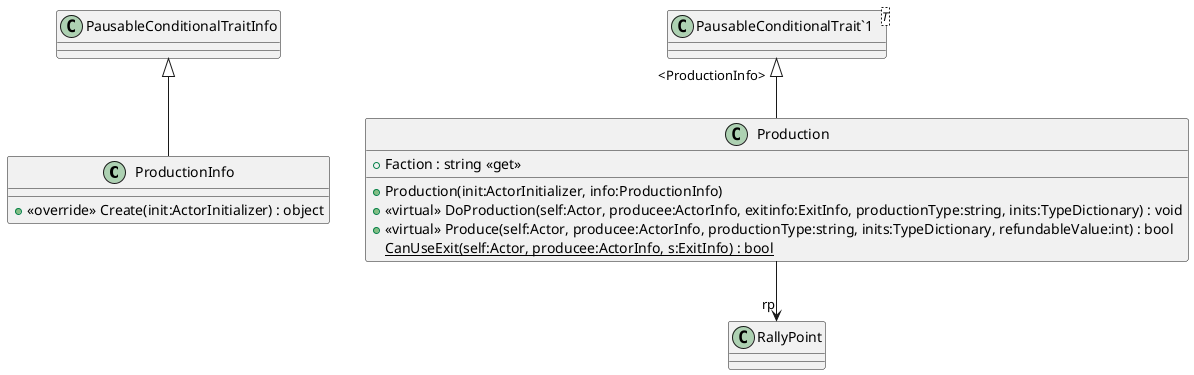 @startuml
class ProductionInfo {
    + <<override>> Create(init:ActorInitializer) : object
}
class Production {
    + Faction : string <<get>>
    + Production(init:ActorInitializer, info:ProductionInfo)
    + <<virtual>> DoProduction(self:Actor, producee:ActorInfo, exitinfo:ExitInfo, productionType:string, inits:TypeDictionary) : void
    + <<virtual>> Produce(self:Actor, producee:ActorInfo, productionType:string, inits:TypeDictionary, refundableValue:int) : bool
    {static} CanUseExit(self:Actor, producee:ActorInfo, s:ExitInfo) : bool
}
class "PausableConditionalTrait`1"<T> {
}
PausableConditionalTraitInfo <|-- ProductionInfo
"PausableConditionalTrait`1" "<ProductionInfo>" <|-- Production
Production --> "rp" RallyPoint
@enduml
